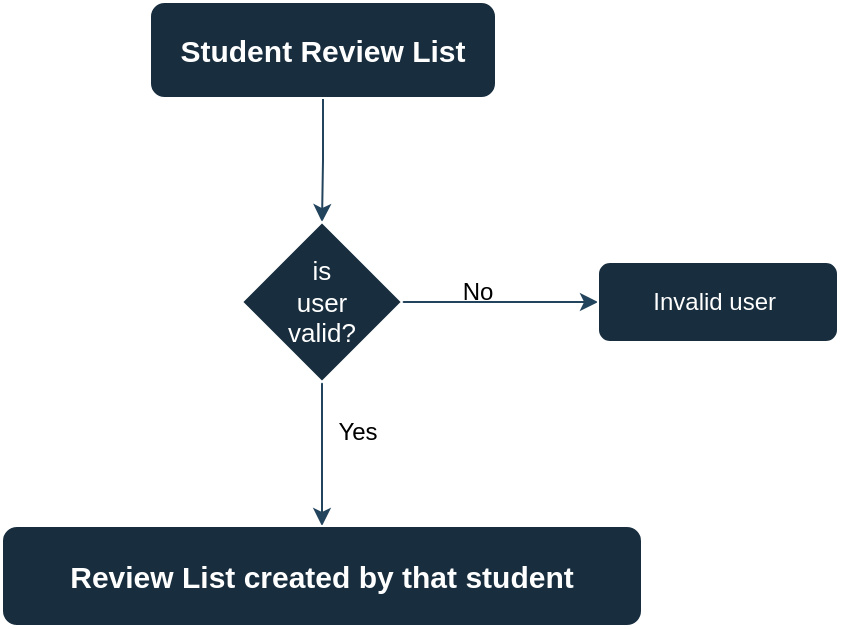 <mxfile version="22.0.6" type="device">
  <diagram id="C5RBs43oDa-KdzZeNtuy" name="Page-1">
    <mxGraphModel dx="880" dy="490" grid="1" gridSize="10" guides="1" tooltips="1" connect="1" arrows="1" fold="1" page="1" pageScale="1" pageWidth="827" pageHeight="1169" math="0" shadow="0">
      <root>
        <mxCell id="WIyWlLk6GJQsqaUBKTNV-0" />
        <mxCell id="WIyWlLk6GJQsqaUBKTNV-1" parent="WIyWlLk6GJQsqaUBKTNV-0" />
        <mxCell id="3z_3POOQwJ5IzKJF5SnH-216" value="" style="edgeStyle=orthogonalEdgeStyle;rounded=0;orthogonalLoop=1;jettySize=auto;html=1;strokeColor=#23445D;" edge="1" parent="WIyWlLk6GJQsqaUBKTNV-1" source="3z_3POOQwJ5IzKJF5SnH-217" target="3z_3POOQwJ5IzKJF5SnH-221">
          <mxGeometry relative="1" as="geometry" />
        </mxCell>
        <mxCell id="3z_3POOQwJ5IzKJF5SnH-217" value="Student Review List" style="rounded=1;whiteSpace=wrap;html=1;fontSize=15;glass=0;strokeWidth=1;shadow=0;labelBackgroundColor=none;fillColor=#182E3E;strokeColor=#FFFFFF;fontColor=#FFFFFF;fontStyle=1" vertex="1" parent="WIyWlLk6GJQsqaUBKTNV-1">
          <mxGeometry x="337" y="109" width="173" height="48" as="geometry" />
        </mxCell>
        <mxCell id="3z_3POOQwJ5IzKJF5SnH-218" value="" style="edgeStyle=orthogonalEdgeStyle;rounded=0;orthogonalLoop=1;jettySize=auto;html=1;strokeColor=#23445D;" edge="1" parent="WIyWlLk6GJQsqaUBKTNV-1">
          <mxGeometry relative="1" as="geometry">
            <mxPoint x="463" y="259" as="sourcePoint" />
            <mxPoint x="561" y="259" as="targetPoint" />
          </mxGeometry>
        </mxCell>
        <mxCell id="3z_3POOQwJ5IzKJF5SnH-219" value="Invalid user&amp;nbsp;" style="rounded=1;whiteSpace=wrap;html=1;strokeColor=#FFFFFF;fontColor=#FFFFFF;fillColor=#182E3E;" vertex="1" parent="WIyWlLk6GJQsqaUBKTNV-1">
          <mxGeometry x="561" y="239" width="120" height="40" as="geometry" />
        </mxCell>
        <mxCell id="3z_3POOQwJ5IzKJF5SnH-220" value="" style="edgeStyle=orthogonalEdgeStyle;rounded=0;orthogonalLoop=1;jettySize=auto;html=1;strokeColor=#23445D;" edge="1" parent="WIyWlLk6GJQsqaUBKTNV-1" source="3z_3POOQwJ5IzKJF5SnH-221" target="3z_3POOQwJ5IzKJF5SnH-223">
          <mxGeometry relative="1" as="geometry" />
        </mxCell>
        <mxCell id="3z_3POOQwJ5IzKJF5SnH-221" value="is &lt;br style=&quot;font-size: 13px;&quot;&gt;user &lt;br&gt;valid?" style="rhombus;whiteSpace=wrap;html=1;strokeColor=#FFFFFF;fontColor=#FFFFFF;fillColor=#182E3E;fontSize=13;" vertex="1" parent="WIyWlLk6GJQsqaUBKTNV-1">
          <mxGeometry x="383" y="219" width="80" height="80" as="geometry" />
        </mxCell>
        <mxCell id="3z_3POOQwJ5IzKJF5SnH-222" value="No" style="text;html=1;strokeColor=none;fillColor=none;align=center;verticalAlign=middle;whiteSpace=wrap;rounded=0;fontColor=default;" vertex="1" parent="WIyWlLk6GJQsqaUBKTNV-1">
          <mxGeometry x="471" y="239" width="60" height="30" as="geometry" />
        </mxCell>
        <mxCell id="3z_3POOQwJ5IzKJF5SnH-223" value="Review List created by that student" style="rounded=1;whiteSpace=wrap;html=1;strokeColor=#FFFFFF;fontColor=#FFFFFF;fillColor=#182E3E;fontStyle=1;fontSize=15;" vertex="1" parent="WIyWlLk6GJQsqaUBKTNV-1">
          <mxGeometry x="263" y="371" width="320" height="50" as="geometry" />
        </mxCell>
        <mxCell id="3z_3POOQwJ5IzKJF5SnH-224" value="Yes" style="text;html=1;strokeColor=none;fillColor=none;align=center;verticalAlign=middle;whiteSpace=wrap;rounded=0;fontColor=default;" vertex="1" parent="WIyWlLk6GJQsqaUBKTNV-1">
          <mxGeometry x="411" y="309" width="60" height="30" as="geometry" />
        </mxCell>
      </root>
    </mxGraphModel>
  </diagram>
</mxfile>
